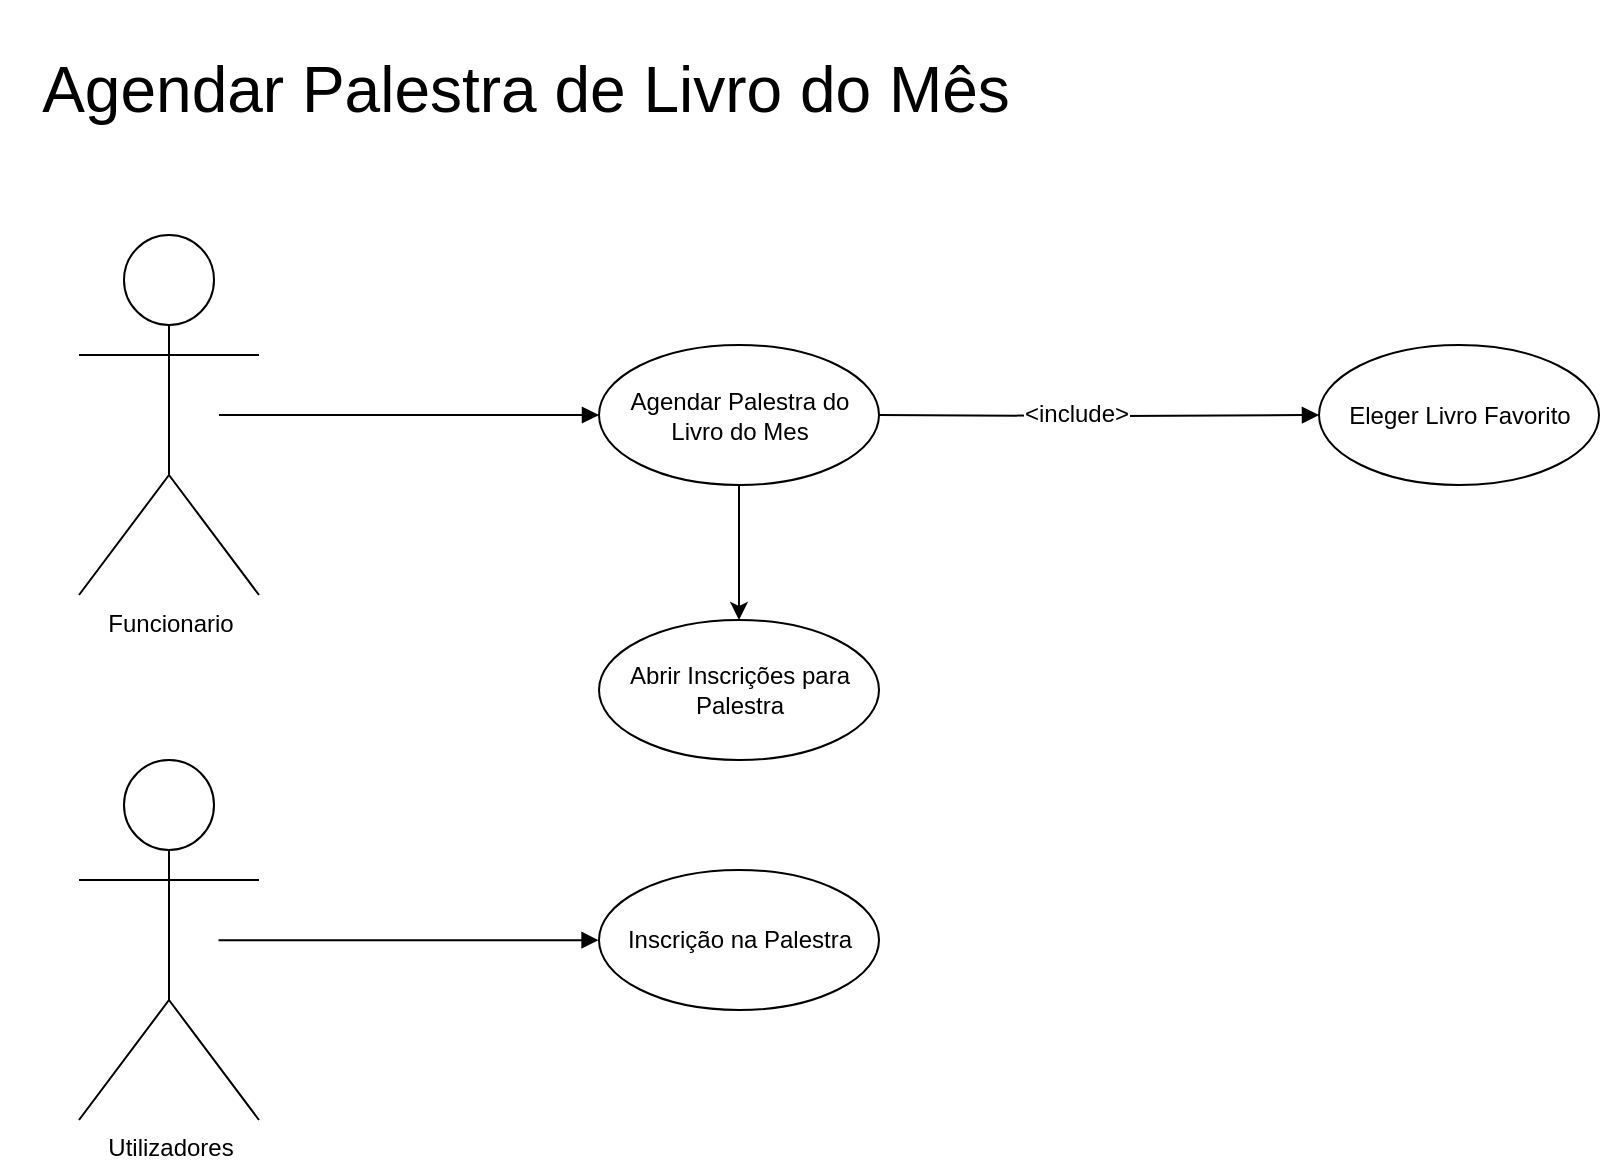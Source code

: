 <mxfile version="10.7.4" type="device"><diagram id="ZQ65caAB2xhzZ8OFxqGq" name="Page-1"><mxGraphModel dx="1390" dy="807" grid="1" gridSize="10" guides="1" tooltips="1" connect="1" arrows="1" fold="1" page="1" pageScale="1" pageWidth="827" pageHeight="1169" math="0" shadow="0"><root><mxCell id="0"/><mxCell id="1" parent="0"/><mxCell id="M38WrHU0a69fNpV6XP4x-1" value="&lt;span style=&quot;font-size: 32px&quot;&gt;Agendar Palestra de Livro do Mês&lt;/span&gt;" style="text;html=1;strokeColor=none;fillColor=none;align=center;verticalAlign=middle;whiteSpace=wrap;rounded=0;" vertex="1" parent="1"><mxGeometry x="14" y="130" width="526" height="90" as="geometry"/></mxCell><mxCell id="M38WrHU0a69fNpV6XP4x-2" value="Funcionario" style="shape=umlActor;verticalLabelPosition=bottom;labelBackgroundColor=#ffffff;verticalAlign=top;html=1;outlineConnect=0;" vertex="1" parent="1"><mxGeometry x="53.5" y="247.5" width="90" height="180" as="geometry"/></mxCell><mxCell id="M38WrHU0a69fNpV6XP4x-9" style="edgeStyle=orthogonalEdgeStyle;rounded=0;orthogonalLoop=1;jettySize=auto;html=1;entryX=0.5;entryY=0;entryDx=0;entryDy=0;" edge="1" parent="1" source="M38WrHU0a69fNpV6XP4x-3" target="M38WrHU0a69fNpV6XP4x-8"><mxGeometry relative="1" as="geometry"/></mxCell><mxCell id="M38WrHU0a69fNpV6XP4x-3" value="Agendar Palestra do Livro do Mes" style="ellipse;whiteSpace=wrap;html=1;" vertex="1" parent="1"><mxGeometry x="313.5" y="302.5" width="140" height="70" as="geometry"/></mxCell><mxCell id="M38WrHU0a69fNpV6XP4x-4" value="" style="endArrow=block;endFill=1;html=1;edgeStyle=orthogonalEdgeStyle;align=left;verticalAlign=top;" edge="1" parent="1"><mxGeometry x="-0.904" y="-15" relative="1" as="geometry"><mxPoint x="123.5" y="337.5" as="sourcePoint"/><mxPoint x="313.5" y="337.5" as="targetPoint"/><Array as="points"><mxPoint x="133.5" y="337.5"/></Array><mxPoint as="offset"/></mxGeometry></mxCell><mxCell id="M38WrHU0a69fNpV6XP4x-5" value="Eleger Livro Favorito" style="ellipse;whiteSpace=wrap;html=1;" vertex="1" parent="1"><mxGeometry x="673.5" y="302.5" width="140" height="70" as="geometry"/></mxCell><mxCell id="M38WrHU0a69fNpV6XP4x-6" value="" style="endArrow=block;endFill=1;html=1;edgeStyle=orthogonalEdgeStyle;align=left;verticalAlign=top;entryX=0;entryY=0.5;entryDx=0;entryDy=0;" edge="1" parent="1" target="M38WrHU0a69fNpV6XP4x-5"><mxGeometry x="-1" relative="1" as="geometry"><mxPoint x="453.5" y="337.5" as="sourcePoint"/><mxPoint x="613.5" y="337.5" as="targetPoint"/></mxGeometry></mxCell><mxCell id="M38WrHU0a69fNpV6XP4x-7" value="&amp;lt;include&amp;gt;" style="text;html=1;resizable=0;points=[];align=center;verticalAlign=middle;labelBackgroundColor=#ffffff;" vertex="1" connectable="0" parent="M38WrHU0a69fNpV6XP4x-6"><mxGeometry x="-0.113" y="1" relative="1" as="geometry"><mxPoint as="offset"/></mxGeometry></mxCell><mxCell id="M38WrHU0a69fNpV6XP4x-8" value="Abrir Inscrições para Palestra" style="ellipse;whiteSpace=wrap;html=1;" vertex="1" parent="1"><mxGeometry x="313.5" y="440" width="140" height="70" as="geometry"/></mxCell><mxCell id="M38WrHU0a69fNpV6XP4x-10" value="Utilizadores" style="shape=umlActor;verticalLabelPosition=bottom;labelBackgroundColor=#ffffff;verticalAlign=top;html=1;outlineConnect=0;" vertex="1" parent="1"><mxGeometry x="53.5" y="510" width="90" height="180" as="geometry"/></mxCell><mxCell id="M38WrHU0a69fNpV6XP4x-11" value="Inscrição na Palestra" style="ellipse;whiteSpace=wrap;html=1;" vertex="1" parent="1"><mxGeometry x="313.5" y="565" width="140" height="70" as="geometry"/></mxCell><mxCell id="M38WrHU0a69fNpV6XP4x-12" value="" style="endArrow=block;endFill=1;html=1;edgeStyle=orthogonalEdgeStyle;align=left;verticalAlign=top;" edge="1" parent="1"><mxGeometry x="-0.904" y="-15" relative="1" as="geometry"><mxPoint x="123.286" y="600.071" as="sourcePoint"/><mxPoint x="313.286" y="600.071" as="targetPoint"/><Array as="points"><mxPoint x="133.5" y="600"/></Array><mxPoint as="offset"/></mxGeometry></mxCell></root></mxGraphModel></diagram></mxfile>